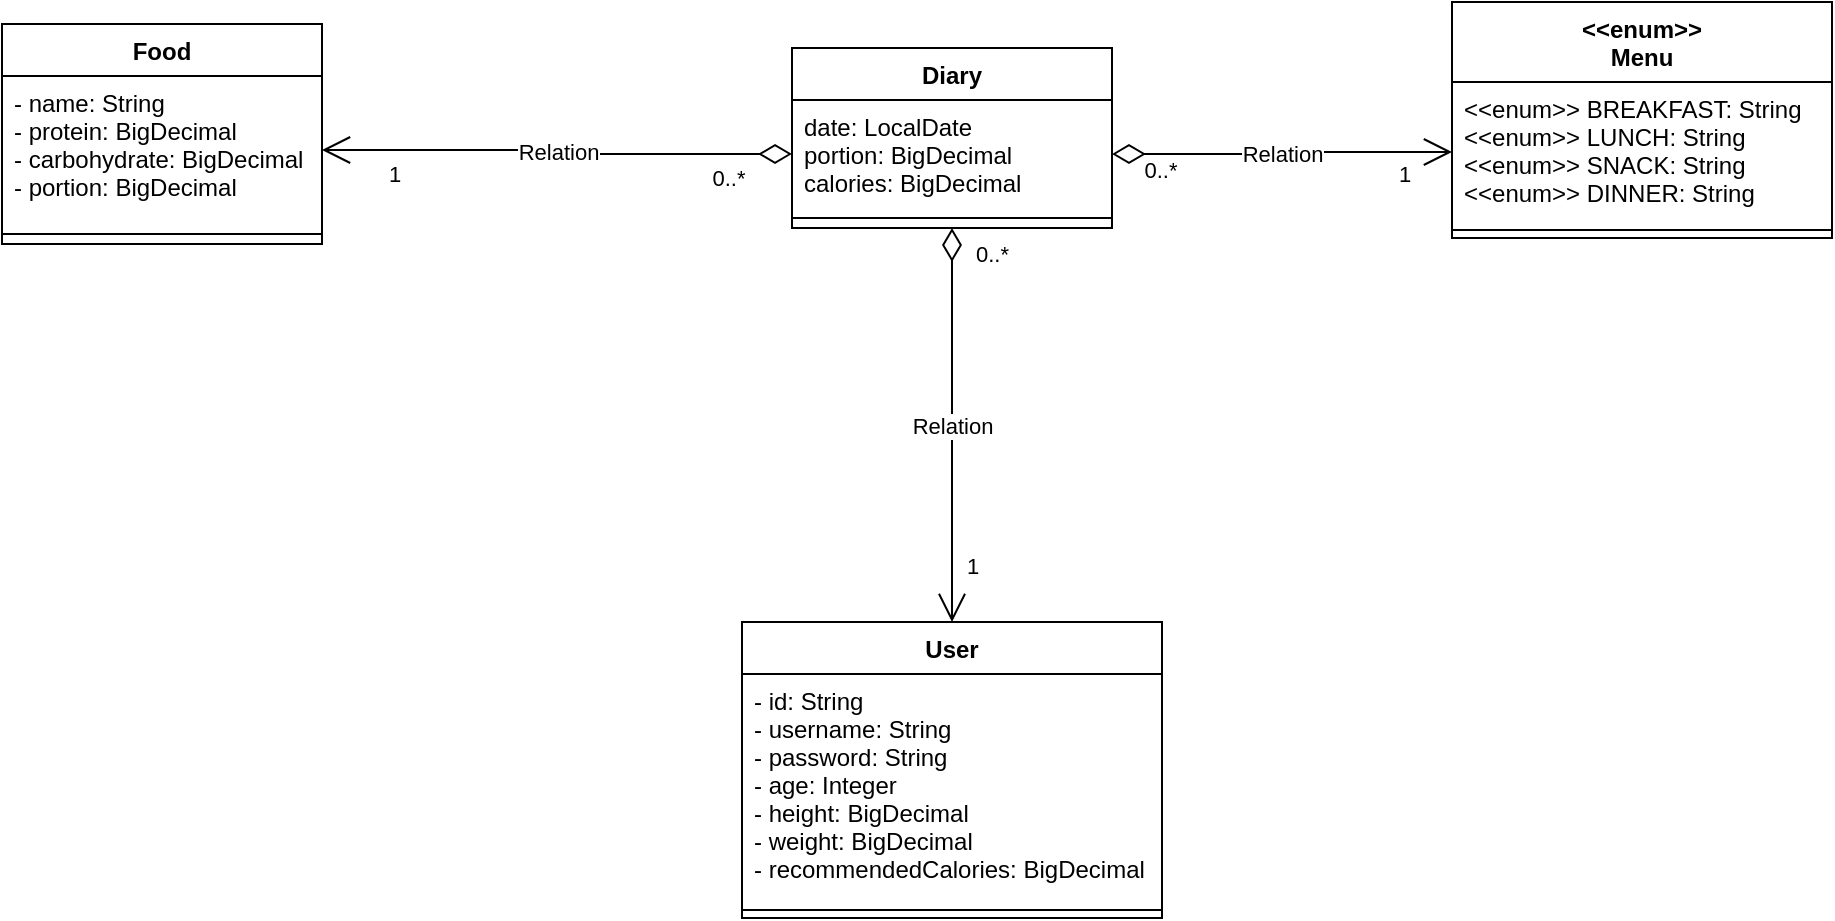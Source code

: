 <mxfile version="13.7.7" type="device"><diagram id="C5RBs43oDa-KdzZeNtuy" name="Page-1"><mxGraphModel dx="1422" dy="723" grid="1" gridSize="10" guides="1" tooltips="1" connect="1" arrows="1" fold="1" page="1" pageScale="1" pageWidth="827" pageHeight="1169" math="0" shadow="0"><root><mxCell id="WIyWlLk6GJQsqaUBKTNV-0"/><mxCell id="WIyWlLk6GJQsqaUBKTNV-1" parent="WIyWlLk6GJQsqaUBKTNV-0"/><mxCell id="ljBKjP_4bcVnlFeshx1C-9" value="Diary" style="swimlane;fontStyle=1;align=center;verticalAlign=top;childLayout=stackLayout;horizontal=1;startSize=26;horizontalStack=0;resizeParent=1;resizeParentMax=0;resizeLast=0;collapsible=1;marginBottom=0;" parent="WIyWlLk6GJQsqaUBKTNV-1" vertex="1"><mxGeometry x="540" y="170" width="160" height="90" as="geometry"/></mxCell><mxCell id="ljBKjP_4bcVnlFeshx1C-10" value="date: LocalDate&#10;portion: BigDecimal&#10;calories: BigDecimal" style="text;strokeColor=none;fillColor=none;align=left;verticalAlign=top;spacingLeft=4;spacingRight=4;overflow=hidden;rotatable=0;points=[[0,0.5],[1,0.5]];portConstraint=eastwest;" parent="ljBKjP_4bcVnlFeshx1C-9" vertex="1"><mxGeometry y="26" width="160" height="54" as="geometry"/></mxCell><mxCell id="ljBKjP_4bcVnlFeshx1C-11" value="" style="line;strokeWidth=1;fillColor=none;align=left;verticalAlign=middle;spacingTop=-1;spacingLeft=3;spacingRight=3;rotatable=0;labelPosition=right;points=[];portConstraint=eastwest;" parent="ljBKjP_4bcVnlFeshx1C-9" vertex="1"><mxGeometry y="80" width="160" height="10" as="geometry"/></mxCell><mxCell id="ljBKjP_4bcVnlFeshx1C-32" value="Relation" style="endArrow=open;html=1;endSize=12;startArrow=diamondThin;startSize=14;startFill=0;edgeStyle=orthogonalEdgeStyle;exitX=0.5;exitY=1;exitDx=0;exitDy=0;entryX=0.5;entryY=0;entryDx=0;entryDy=0;" parent="WIyWlLk6GJQsqaUBKTNV-1" source="ljBKjP_4bcVnlFeshx1C-9" target="ljBKjP_4bcVnlFeshx1C-17" edge="1"><mxGeometry relative="1" as="geometry"><mxPoint x="400" y="390" as="sourcePoint"/><mxPoint x="560" y="390" as="targetPoint"/></mxGeometry></mxCell><mxCell id="ljBKjP_4bcVnlFeshx1C-33" value="0..*" style="edgeLabel;resizable=0;html=1;align=left;verticalAlign=top;" parent="ljBKjP_4bcVnlFeshx1C-32" connectable="0" vertex="1"><mxGeometry x="-1" relative="1" as="geometry"><mxPoint x="10" as="offset"/></mxGeometry></mxCell><mxCell id="ljBKjP_4bcVnlFeshx1C-34" value="1" style="edgeLabel;resizable=0;html=1;align=right;verticalAlign=top;" parent="ljBKjP_4bcVnlFeshx1C-32" connectable="0" vertex="1"><mxGeometry x="1" relative="1" as="geometry"/></mxCell><mxCell id="ljBKjP_4bcVnlFeshx1C-36" value="1" style="edgeLabel;html=1;align=center;verticalAlign=middle;resizable=0;points=[];" parent="ljBKjP_4bcVnlFeshx1C-32" vertex="1" connectable="0"><mxGeometry x="0.716" y="1" relative="1" as="geometry"><mxPoint x="9" as="offset"/></mxGeometry></mxCell><mxCell id="ljBKjP_4bcVnlFeshx1C-1" value="Food&#10;" style="swimlane;fontStyle=1;align=center;verticalAlign=top;childLayout=stackLayout;horizontal=1;startSize=26;horizontalStack=0;resizeParent=1;resizeParentMax=0;resizeLast=0;collapsible=1;marginBottom=0;" parent="WIyWlLk6GJQsqaUBKTNV-1" vertex="1"><mxGeometry x="145" y="158" width="160" height="110" as="geometry"><mxRectangle x="190" y="160" width="60" height="26" as="alternateBounds"/></mxGeometry></mxCell><mxCell id="ljBKjP_4bcVnlFeshx1C-2" value="- name: String&#10;- protein: BigDecimal&#10;- carbohydrate: BigDecimal&#10;- portion: BigDecimal" style="text;strokeColor=none;fillColor=none;align=left;verticalAlign=top;spacingLeft=4;spacingRight=4;overflow=hidden;rotatable=0;points=[[0,0.5],[1,0.5]];portConstraint=eastwest;" parent="ljBKjP_4bcVnlFeshx1C-1" vertex="1"><mxGeometry y="26" width="160" height="74" as="geometry"/></mxCell><mxCell id="ljBKjP_4bcVnlFeshx1C-3" value="" style="line;strokeWidth=1;fillColor=none;align=left;verticalAlign=middle;spacingTop=-1;spacingLeft=3;spacingRight=3;rotatable=0;labelPosition=right;points=[];portConstraint=eastwest;" parent="ljBKjP_4bcVnlFeshx1C-1" vertex="1"><mxGeometry y="100" width="160" height="10" as="geometry"/></mxCell><mxCell id="ljBKjP_4bcVnlFeshx1C-37" value="Relation" style="endArrow=open;html=1;endSize=12;startArrow=diamondThin;startSize=14;startFill=0;edgeStyle=orthogonalEdgeStyle;entryX=1;entryY=0.5;entryDx=0;entryDy=0;exitX=0;exitY=0.5;exitDx=0;exitDy=0;" parent="WIyWlLk6GJQsqaUBKTNV-1" source="ljBKjP_4bcVnlFeshx1C-10" target="ljBKjP_4bcVnlFeshx1C-2" edge="1"><mxGeometry relative="1" as="geometry"><mxPoint x="240" y="310" as="sourcePoint"/><mxPoint x="470" y="500" as="targetPoint"/></mxGeometry></mxCell><mxCell id="ljBKjP_4bcVnlFeshx1C-40" value="1" style="edgeLabel;html=1;align=center;verticalAlign=middle;resizable=0;points=[];" parent="ljBKjP_4bcVnlFeshx1C-37" vertex="1" connectable="0"><mxGeometry x="0.716" y="1" relative="1" as="geometry"><mxPoint x="2" y="11" as="offset"/></mxGeometry></mxCell><mxCell id="ljBKjP_4bcVnlFeshx1C-41" value="0..*" style="edgeLabel;html=1;align=center;verticalAlign=middle;resizable=0;points=[];" parent="ljBKjP_4bcVnlFeshx1C-37" vertex="1" connectable="0"><mxGeometry x="-0.728" y="2" relative="1" as="geometry"><mxPoint y="10" as="offset"/></mxGeometry></mxCell><mxCell id="ljBKjP_4bcVnlFeshx1C-42" value="Relation" style="endArrow=open;html=1;endSize=12;startArrow=diamondThin;startSize=14;startFill=0;edgeStyle=orthogonalEdgeStyle;exitX=1;exitY=0.5;exitDx=0;exitDy=0;entryX=0;entryY=0.5;entryDx=0;entryDy=0;" parent="WIyWlLk6GJQsqaUBKTNV-1" source="ljBKjP_4bcVnlFeshx1C-10" target="ljBKjP_4bcVnlFeshx1C-26" edge="1"><mxGeometry relative="1" as="geometry"><mxPoint x="1062" y="190" as="sourcePoint"/><mxPoint x="760" y="50" as="targetPoint"/></mxGeometry></mxCell><mxCell id="ljBKjP_4bcVnlFeshx1C-43" value="1" style="edgeLabel;html=1;align=center;verticalAlign=middle;resizable=0;points=[];" parent="ljBKjP_4bcVnlFeshx1C-42" vertex="1" connectable="0"><mxGeometry x="0.716" y="1" relative="1" as="geometry"><mxPoint y="12" as="offset"/></mxGeometry></mxCell><mxCell id="ljBKjP_4bcVnlFeshx1C-44" value="0..*" style="edgeLabel;html=1;align=center;verticalAlign=middle;resizable=0;points=[];" parent="ljBKjP_4bcVnlFeshx1C-42" vertex="1" connectable="0"><mxGeometry x="-0.728" y="2" relative="1" as="geometry"><mxPoint y="10" as="offset"/></mxGeometry></mxCell><mxCell id="ljBKjP_4bcVnlFeshx1C-25" value="&lt;&lt;enum&gt;&gt; &#10;Menu" style="swimlane;fontStyle=1;align=center;verticalAlign=top;childLayout=stackLayout;horizontal=1;startSize=40;horizontalStack=0;resizeParent=1;resizeParentMax=0;resizeLast=0;collapsible=1;marginBottom=0;" parent="WIyWlLk6GJQsqaUBKTNV-1" vertex="1"><mxGeometry x="870" y="147" width="190" height="118" as="geometry"/></mxCell><mxCell id="ljBKjP_4bcVnlFeshx1C-26" value="&lt;&lt;enum&gt;&gt; BREAKFAST: String&#10;&lt;&lt;enum&gt;&gt; LUNCH: String&#10;&lt;&lt;enum&gt;&gt; SNACK: String&#10;&lt;&lt;enum&gt;&gt; DINNER: String" style="text;strokeColor=none;fillColor=none;align=left;verticalAlign=top;spacingLeft=4;spacingRight=4;overflow=hidden;rotatable=0;points=[[0,0.5],[1,0.5]];portConstraint=eastwest;" parent="ljBKjP_4bcVnlFeshx1C-25" vertex="1"><mxGeometry y="40" width="190" height="70" as="geometry"/></mxCell><mxCell id="ljBKjP_4bcVnlFeshx1C-27" value="" style="line;strokeWidth=1;fillColor=none;align=left;verticalAlign=middle;spacingTop=-1;spacingLeft=3;spacingRight=3;rotatable=0;labelPosition=right;points=[];portConstraint=eastwest;" parent="ljBKjP_4bcVnlFeshx1C-25" vertex="1"><mxGeometry y="110" width="190" height="8" as="geometry"/></mxCell><mxCell id="ljBKjP_4bcVnlFeshx1C-17" value="User" style="swimlane;fontStyle=1;align=center;verticalAlign=top;childLayout=stackLayout;horizontal=1;startSize=26;horizontalStack=0;resizeParent=1;resizeParentMax=0;resizeLast=0;collapsible=1;marginBottom=0;" parent="WIyWlLk6GJQsqaUBKTNV-1" vertex="1"><mxGeometry x="515" y="457" width="210" height="148" as="geometry"/></mxCell><mxCell id="ljBKjP_4bcVnlFeshx1C-18" value="- id: String&#10;- username: String&#10;- password: String&#10;- age: Integer&#10;- height: BigDecimal&#10;- weight: BigDecimal&#10;- recommendedCalories: BigDecimal" style="text;strokeColor=none;fillColor=none;align=left;verticalAlign=top;spacingLeft=4;spacingRight=4;overflow=hidden;rotatable=0;points=[[0,0.5],[1,0.5]];portConstraint=eastwest;" parent="ljBKjP_4bcVnlFeshx1C-17" vertex="1"><mxGeometry y="26" width="210" height="114" as="geometry"/></mxCell><mxCell id="ljBKjP_4bcVnlFeshx1C-19" value="" style="line;strokeWidth=1;fillColor=none;align=left;verticalAlign=middle;spacingTop=-1;spacingLeft=3;spacingRight=3;rotatable=0;labelPosition=right;points=[];portConstraint=eastwest;" parent="ljBKjP_4bcVnlFeshx1C-17" vertex="1"><mxGeometry y="140" width="210" height="8" as="geometry"/></mxCell></root></mxGraphModel></diagram></mxfile>